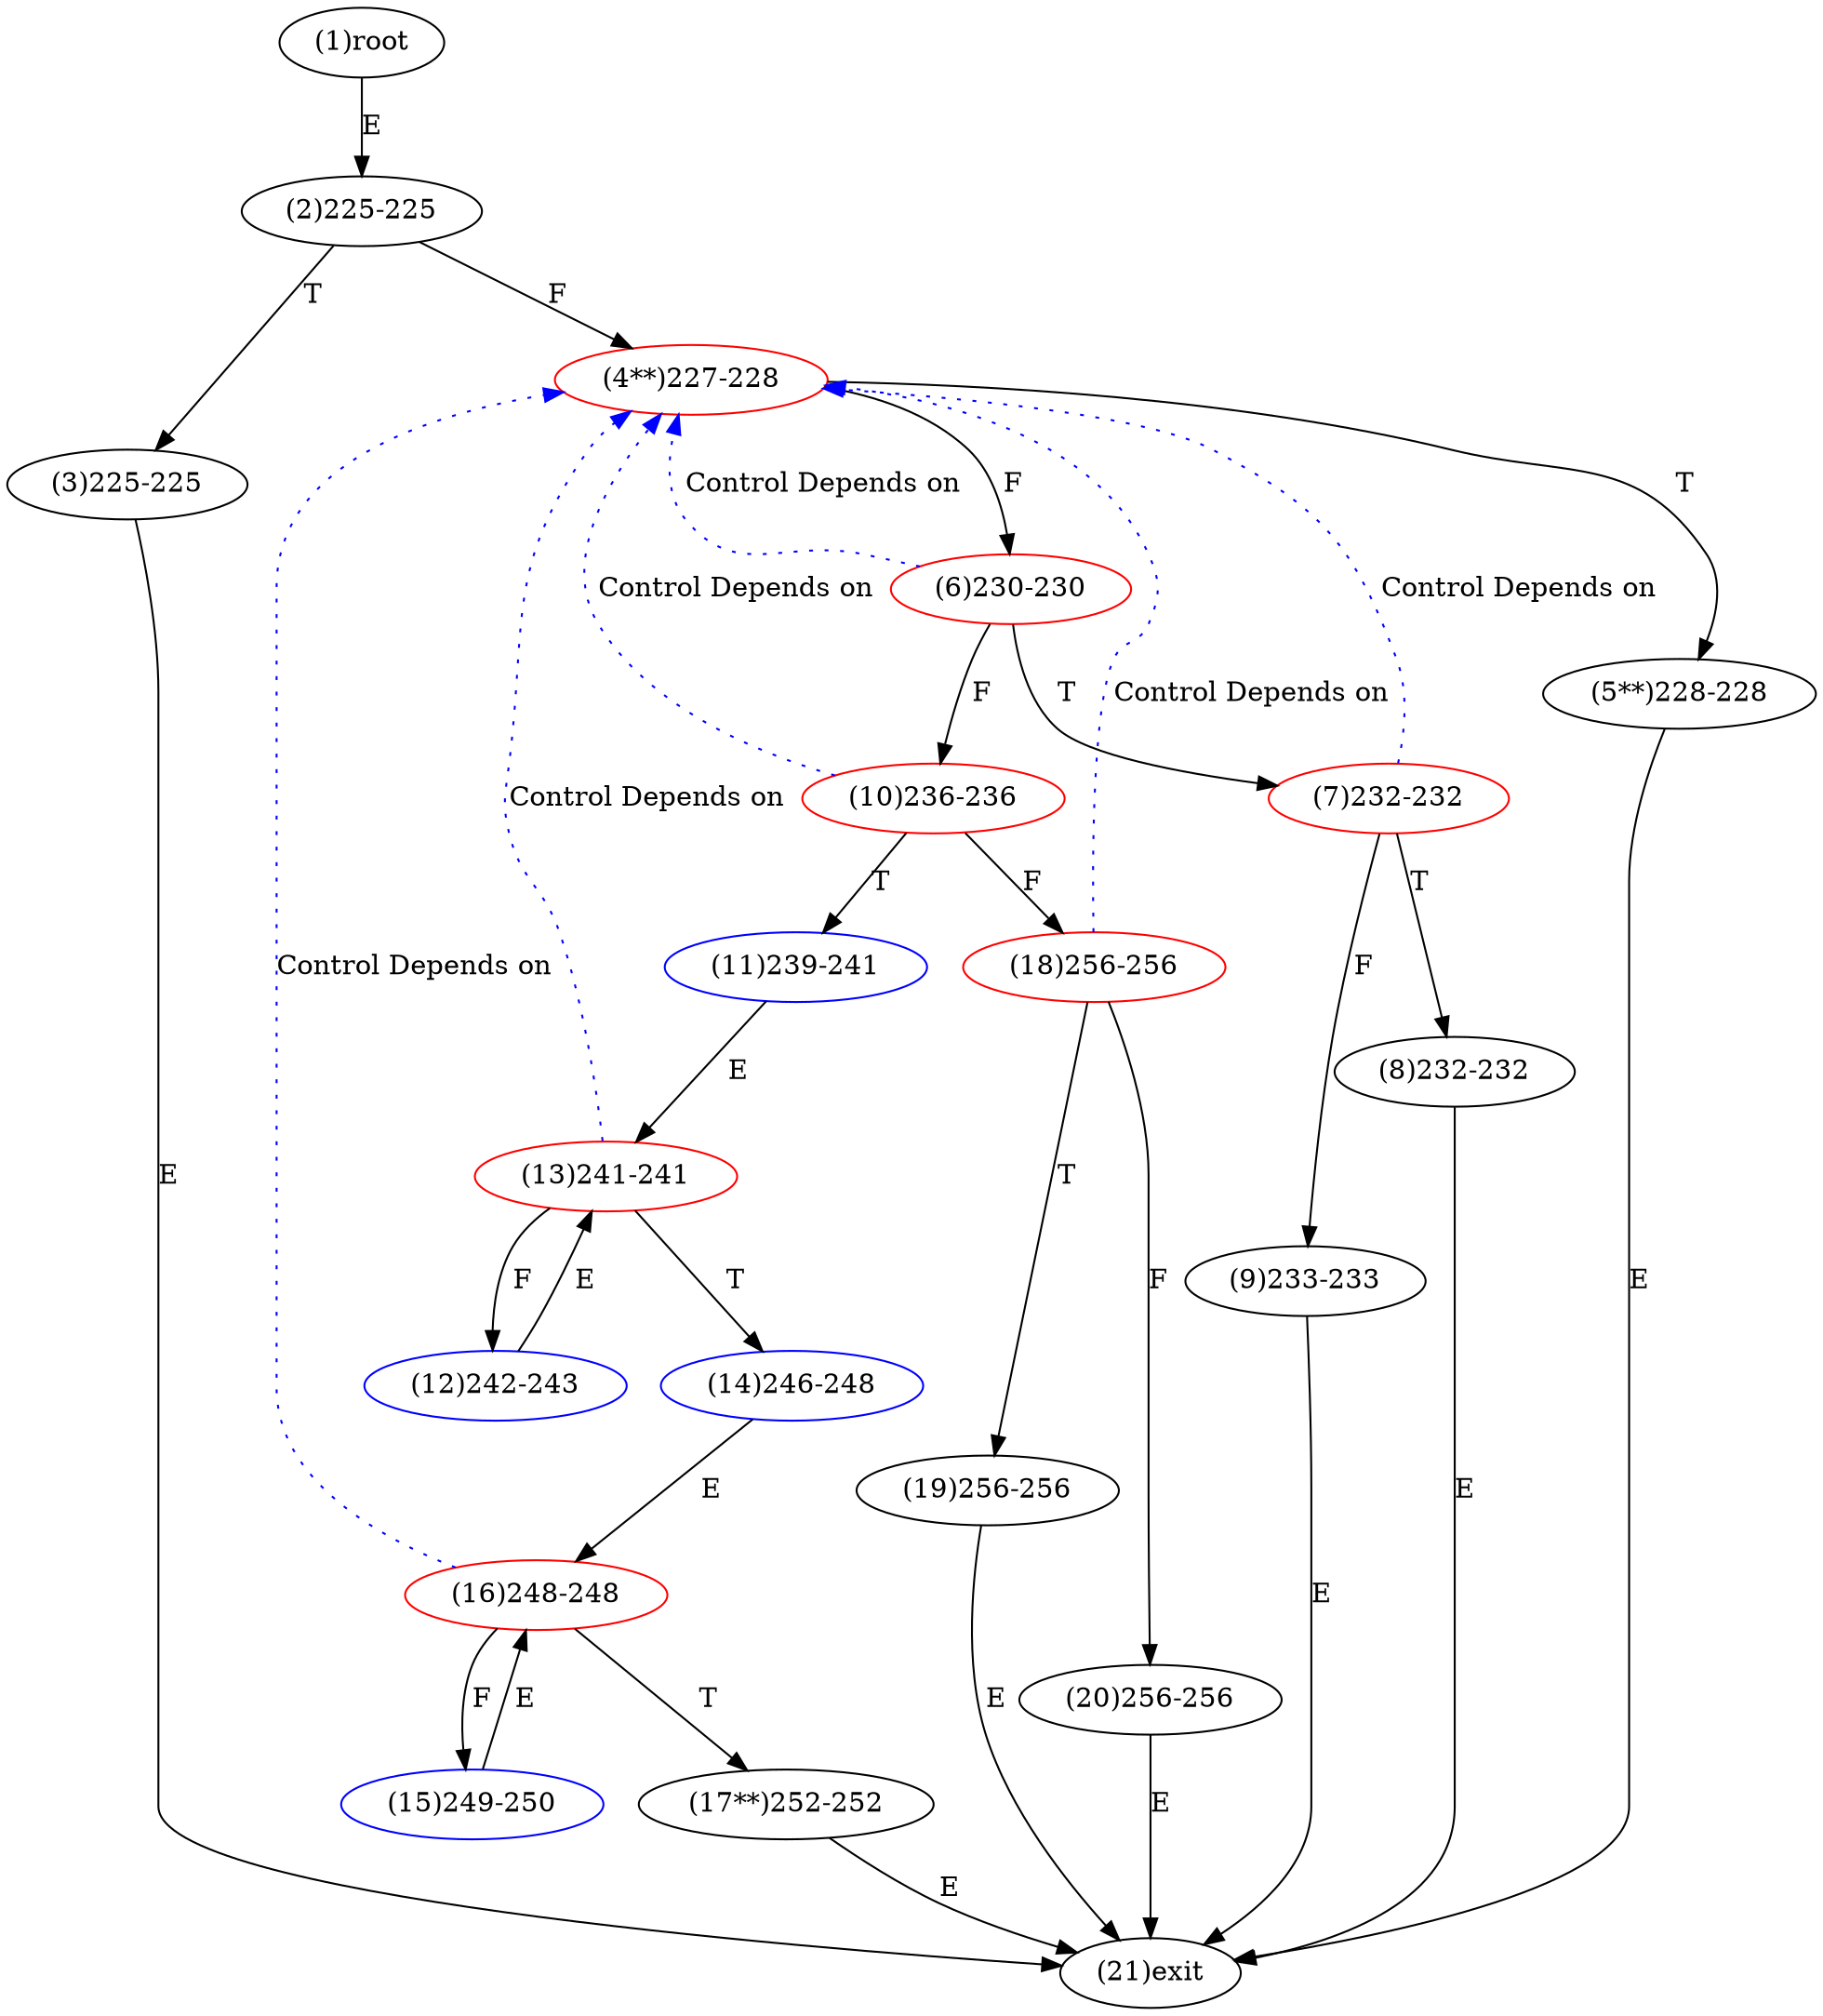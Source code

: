 digraph "" { 
1[ label="(1)root"];
2[ label="(2)225-225"];
3[ label="(3)225-225"];
4[ label="(4**)227-228",color=red];
5[ label="(5**)228-228"];
6[ label="(6)230-230",color=red];
7[ label="(7)232-232",color=red];
8[ label="(8)232-232"];
9[ label="(9)233-233"];
10[ label="(10)236-236",color=red];
11[ label="(11)239-241",color=blue];
12[ label="(12)242-243",color=blue];
13[ label="(13)241-241",color=red];
14[ label="(14)246-248",color=blue];
15[ label="(15)249-250",color=blue];
17[ label="(17**)252-252"];
16[ label="(16)248-248",color=red];
19[ label="(19)256-256"];
18[ label="(18)256-256",color=red];
21[ label="(21)exit"];
20[ label="(20)256-256"];
1->2[ label="E"];
2->4[ label="F"];
2->3[ label="T"];
3->21[ label="E"];
4->6[ label="F"];
4->5[ label="T"];
5->21[ label="E"];
6->10[ label="F"];
6->7[ label="T"];
7->9[ label="F"];
7->8[ label="T"];
8->21[ label="E"];
9->21[ label="E"];
10->18[ label="F"];
10->11[ label="T"];
11->13[ label="E"];
12->13[ label="E"];
13->12[ label="F"];
13->14[ label="T"];
14->16[ label="E"];
15->16[ label="E"];
16->15[ label="F"];
16->17[ label="T"];
17->21[ label="E"];
18->20[ label="F"];
18->19[ label="T"];
19->21[ label="E"];
20->21[ label="E"];
6->4[ color="blue" label="Control Depends on" style = dotted ];
7->4[ color="blue" label="Control Depends on" style = dotted ];
10->4[ color="blue" label="Control Depends on" style = dotted ];
13->4[ color="blue" label="Control Depends on" style = dotted ];
16->4[ color="blue" label="Control Depends on" style = dotted ];
18->4[ color="blue" label="Control Depends on" style = dotted ];
}